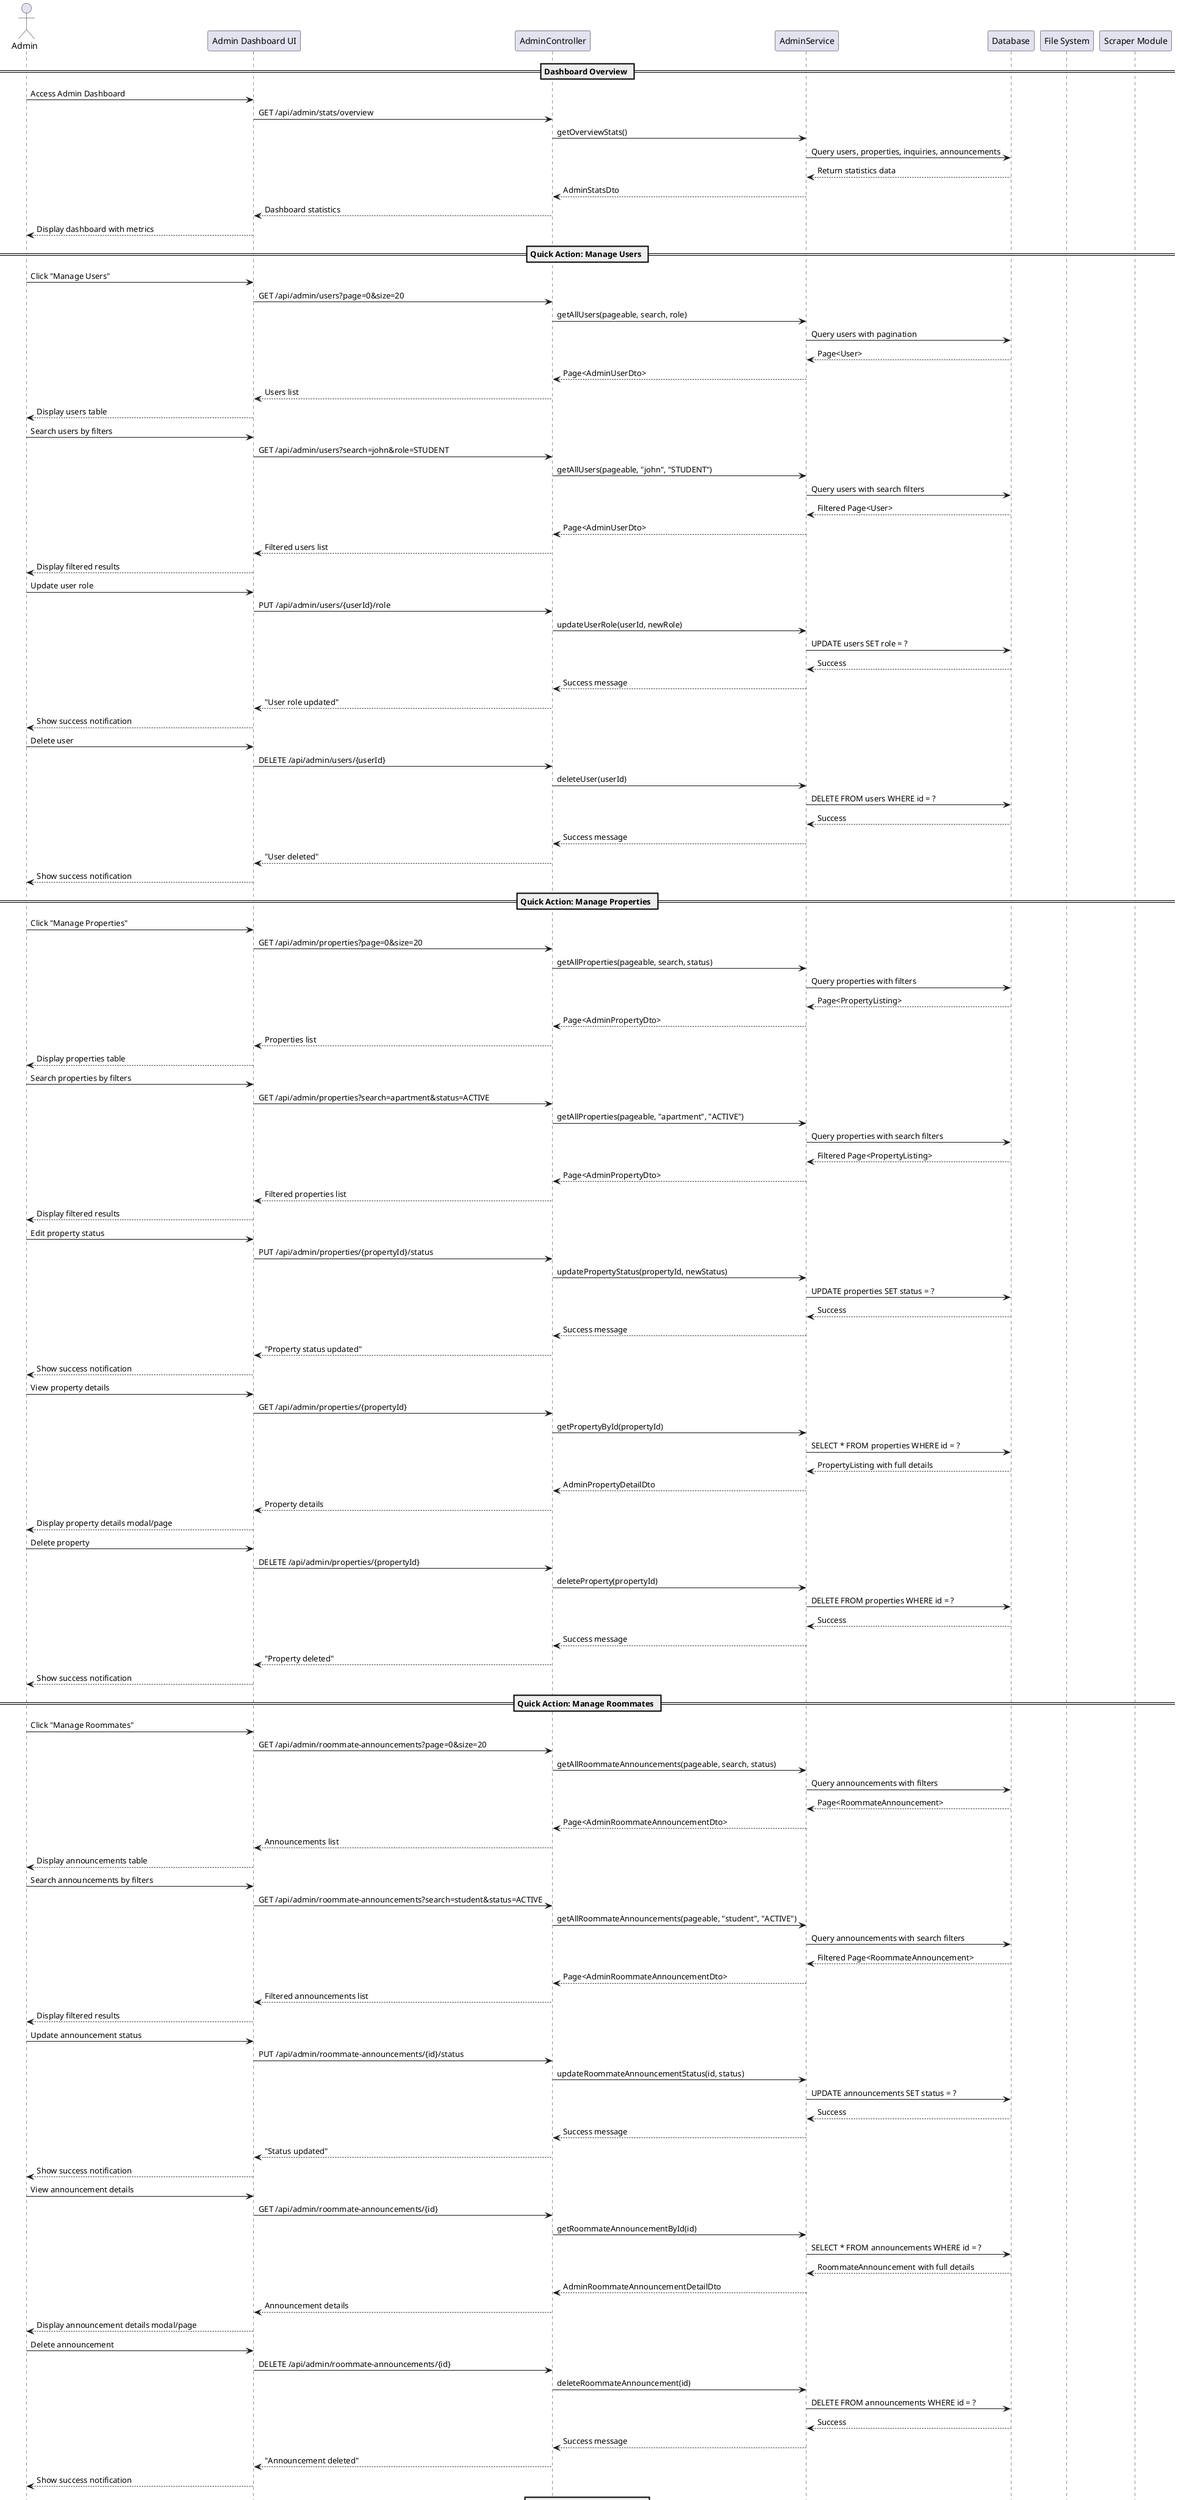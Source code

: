 @startuml Admin Dashboard Sequence Diagram

actor Admin
participant "Admin Dashboard UI" as UI
participant "AdminController" as Controller
participant "AdminService" as Service
participant "Database" as DB
participant "File System" as FS
participant "Scraper Module" as Scraper

== Dashboard Overview ==
Admin -> UI: Access Admin Dashboard
UI -> Controller: GET /api/admin/stats/overview
Controller -> Service: getOverviewStats()
Service -> DB: Query users, properties, inquiries, announcements
DB --> Service: Return statistics data
Service --> Controller: AdminStatsDto
Controller --> UI: Dashboard statistics
UI --> Admin: Display dashboard with metrics

== Quick Action: Manage Users ==
Admin -> UI: Click "Manage Users"
UI -> Controller: GET /api/admin/users?page=0&size=20
Controller -> Service: getAllUsers(pageable, search, role)
Service -> DB: Query users with pagination
DB --> Service: Page<User>
Service --> Controller: Page<AdminUserDto>
Controller --> UI: Users list
UI --> Admin: Display users table

Admin -> UI: Search users by filters
UI -> Controller: GET /api/admin/users?search=john&role=STUDENT
Controller -> Service: getAllUsers(pageable, "john", "STUDENT")
Service -> DB: Query users with search filters
DB --> Service: Filtered Page<User>
Service --> Controller: Page<AdminUserDto>
Controller --> UI: Filtered users list
UI --> Admin: Display filtered results

Admin -> UI: Update user role
UI -> Controller: PUT /api/admin/users/{userId}/role
Controller -> Service: updateUserRole(userId, newRole)
Service -> DB: UPDATE users SET role = ?
DB --> Service: Success
Service --> Controller: Success message
Controller --> UI: "User role updated"
UI --> Admin: Show success notification

Admin -> UI: Delete user
UI -> Controller: DELETE /api/admin/users/{userId}
Controller -> Service: deleteUser(userId)
Service -> DB: DELETE FROM users WHERE id = ?
DB --> Service: Success
Service --> Controller: Success message
Controller --> UI: "User deleted"
UI --> Admin: Show success notification

== Quick Action: Manage Properties ==
Admin -> UI: Click "Manage Properties"
UI -> Controller: GET /api/admin/properties?page=0&size=20
Controller -> Service: getAllProperties(pageable, search, status)
Service -> DB: Query properties with filters
DB --> Service: Page<PropertyListing>
Service --> Controller: Page<AdminPropertyDto>
Controller --> UI: Properties list
UI --> Admin: Display properties table

Admin -> UI: Search properties by filters
UI -> Controller: GET /api/admin/properties?search=apartment&status=ACTIVE
Controller -> Service: getAllProperties(pageable, "apartment", "ACTIVE")
Service -> DB: Query properties with search filters
DB --> Service: Filtered Page<PropertyListing>
Service --> Controller: Page<AdminPropertyDto>
Controller --> UI: Filtered properties list
UI --> Admin: Display filtered results

Admin -> UI: Edit property status
UI -> Controller: PUT /api/admin/properties/{propertyId}/status
Controller -> Service: updatePropertyStatus(propertyId, newStatus)
Service -> DB: UPDATE properties SET status = ?
DB --> Service: Success
Service --> Controller: Success message
Controller --> UI: "Property status updated"
UI --> Admin: Show success notification

Admin -> UI: View property details
UI -> Controller: GET /api/admin/properties/{propertyId}
Controller -> Service: getPropertyById(propertyId)
Service -> DB: SELECT * FROM properties WHERE id = ?
DB --> Service: PropertyListing with full details
Service --> Controller: AdminPropertyDetailDto
Controller --> UI: Property details
UI --> Admin: Display property details modal/page

Admin -> UI: Delete property
UI -> Controller: DELETE /api/admin/properties/{propertyId}
Controller -> Service: deleteProperty(propertyId)
Service -> DB: DELETE FROM properties WHERE id = ?
DB --> Service: Success
Service --> Controller: Success message
Controller --> UI: "Property deleted"
UI --> Admin: Show success notification

== Quick Action: Manage Roommates ==
Admin -> UI: Click "Manage Roommates"
UI -> Controller: GET /api/admin/roommate-announcements?page=0&size=20
Controller -> Service: getAllRoommateAnnouncements(pageable, search, status)
Service -> DB: Query announcements with filters
DB --> Service: Page<RoommateAnnouncement>
Service --> Controller: Page<AdminRoommateAnnouncementDto>
Controller --> UI: Announcements list
UI --> Admin: Display announcements table

Admin -> UI: Search announcements by filters
UI -> Controller: GET /api/admin/roommate-announcements?search=student&status=ACTIVE
Controller -> Service: getAllRoommateAnnouncements(pageable, "student", "ACTIVE")
Service -> DB: Query announcements with search filters
DB --> Service: Filtered Page<RoommateAnnouncement>
Service --> Controller: Page<AdminRoommateAnnouncementDto>
Controller --> UI: Filtered announcements list
UI --> Admin: Display filtered results

Admin -> UI: Update announcement status
UI -> Controller: PUT /api/admin/roommate-announcements/{id}/status
Controller -> Service: updateRoommateAnnouncementStatus(id, status)
Service -> DB: UPDATE announcements SET status = ?
DB --> Service: Success
Service --> Controller: Success message
Controller --> UI: "Status updated"
UI --> Admin: Show success notification

Admin -> UI: View announcement details
UI -> Controller: GET /api/admin/roommate-announcements/{id}
Controller -> Service: getRoommateAnnouncementById(id)
Service -> DB: SELECT * FROM announcements WHERE id = ?
DB --> Service: RoommateAnnouncement with full details
Service --> Controller: AdminRoommateAnnouncementDetailDto
Controller --> UI: Announcement details
UI --> Admin: Display announcement details modal/page

Admin -> UI: Delete announcement
UI -> Controller: DELETE /api/admin/roommate-announcements/{id}
Controller -> Service: deleteRoommateAnnouncement(id)
Service -> DB: DELETE FROM announcements WHERE id = ?
DB --> Service: Success
Service --> Controller: Success message
Controller --> UI: "Announcement deleted"
UI --> Admin: Show success notification

== Quick Action: Export Reports ==
Admin -> UI: Click "Export Reports"
UI --> Admin: Show export options (Users, Properties, Announcements)

Admin -> UI: Select "Export Users CSV"
UI -> Controller: POST /api/admin/export/users {"format": "csv"}
Controller -> Service: exportUsersReport("csv")
Service -> DB: SELECT * FROM users
DB --> Service: List<User>
Service -> Service: generateUsersCSV(users, fileName)
Service -> FS: Save CSV to reports/users_report_timestamp.csv
FS --> Service: File saved successfully
Service --> Controller: fileName
Controller --> UI: "Report generated: /path/to/file"
UI --> Admin: Show file path and success message

== Scraper Management ==
Admin -> UI: Click "Trigger Scraper"
UI -> Controller: POST /api/admin/scraper/trigger
Controller -> Scraper: triggerScraping()
Scraper --> Controller: "Scraping triggered successfully" or "Scraping failed to start"
Controller --> UI: Scraper trigger message
UI --> Admin: Show scraper trigger status message

note over Admin, Scraper: Admin waits for scraping to complete

Scraper -> Controller: Scraping completion notification
Controller --> UI: "Scraping finished successfully" or "Scraping failed"
UI --> Admin: Show scraping completion message

@enduml 